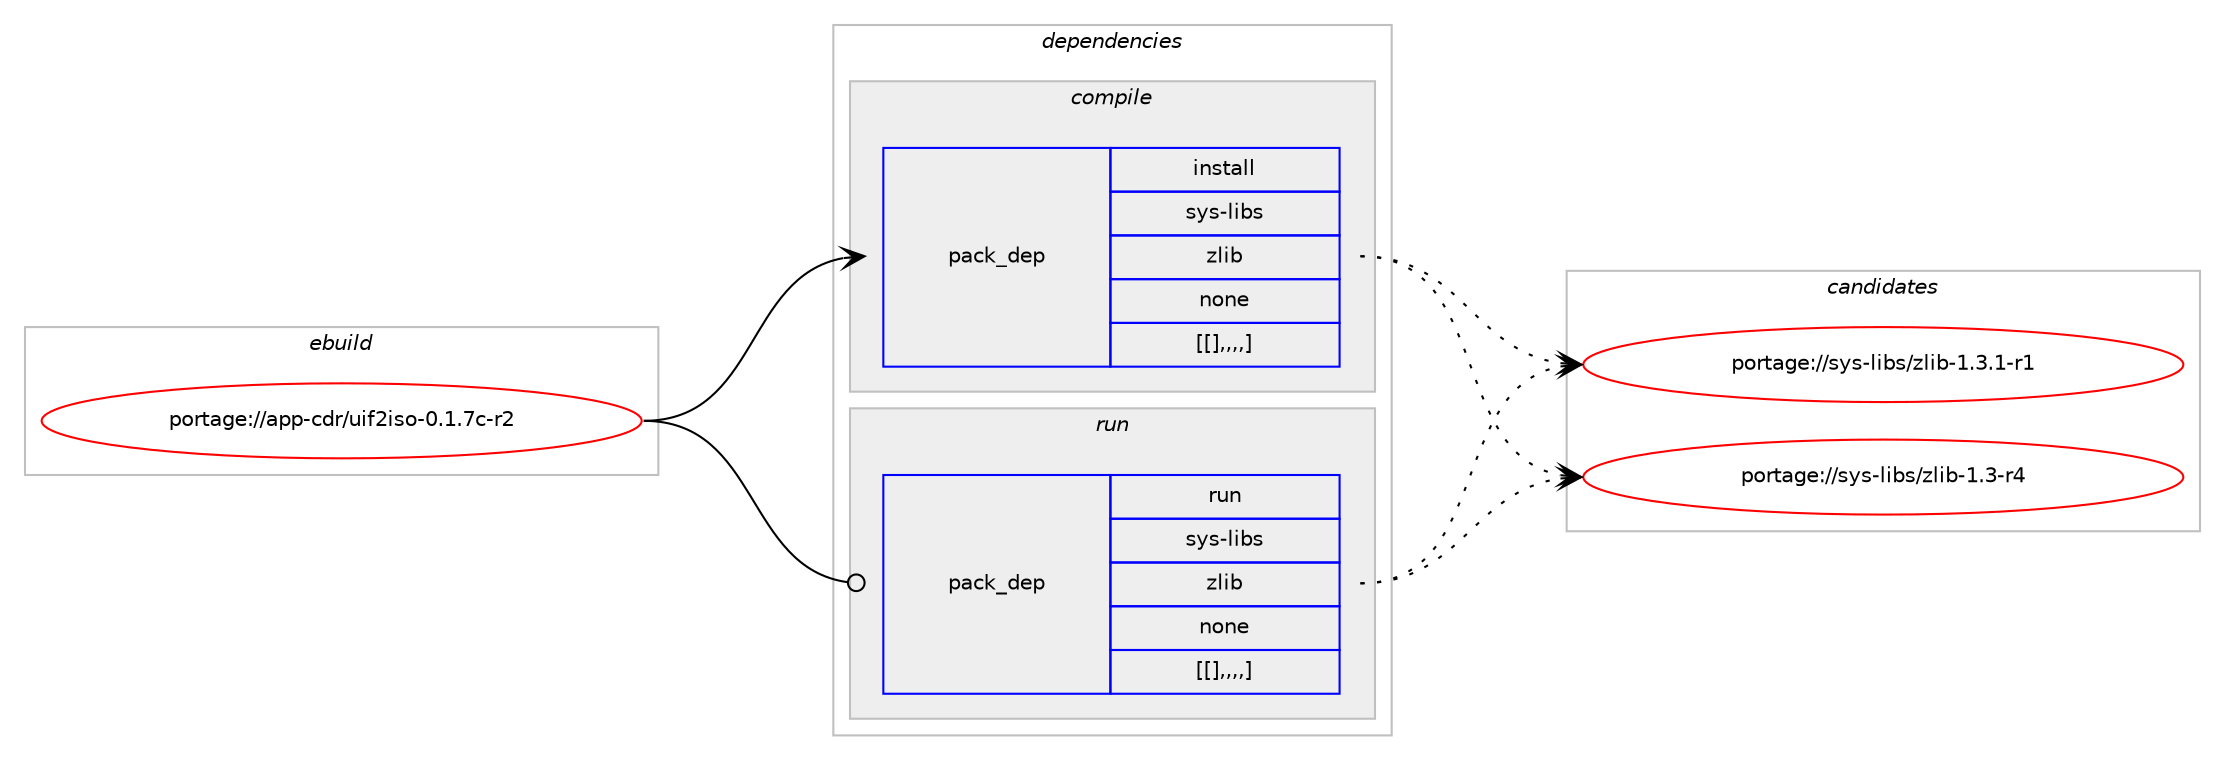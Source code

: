 digraph prolog {

# *************
# Graph options
# *************

newrank=true;
concentrate=true;
compound=true;
graph [rankdir=LR,fontname=Helvetica,fontsize=10,ranksep=1.5];#, ranksep=2.5, nodesep=0.2];
edge  [arrowhead=vee];
node  [fontname=Helvetica,fontsize=10];

# **********
# The ebuild
# **********

subgraph cluster_leftcol {
color=gray;
label=<<i>ebuild</i>>;
id [label="portage://app-cdr/uif2iso-0.1.7c-r2", color=red, width=4, href="../app-cdr/uif2iso-0.1.7c-r2.svg"];
}

# ****************
# The dependencies
# ****************

subgraph cluster_midcol {
color=gray;
label=<<i>dependencies</i>>;
subgraph cluster_compile {
fillcolor="#eeeeee";
style=filled;
label=<<i>compile</i>>;
subgraph pack8029 {
dependency11179 [label=<<TABLE BORDER="0" CELLBORDER="1" CELLSPACING="0" CELLPADDING="4" WIDTH="220"><TR><TD ROWSPAN="6" CELLPADDING="30">pack_dep</TD></TR><TR><TD WIDTH="110">install</TD></TR><TR><TD>sys-libs</TD></TR><TR><TD>zlib</TD></TR><TR><TD>none</TD></TR><TR><TD>[[],,,,]</TD></TR></TABLE>>, shape=none, color=blue];
}
id:e -> dependency11179:w [weight=20,style="solid",arrowhead="vee"];
}
subgraph cluster_compileandrun {
fillcolor="#eeeeee";
style=filled;
label=<<i>compile and run</i>>;
}
subgraph cluster_run {
fillcolor="#eeeeee";
style=filled;
label=<<i>run</i>>;
subgraph pack8030 {
dependency11180 [label=<<TABLE BORDER="0" CELLBORDER="1" CELLSPACING="0" CELLPADDING="4" WIDTH="220"><TR><TD ROWSPAN="6" CELLPADDING="30">pack_dep</TD></TR><TR><TD WIDTH="110">run</TD></TR><TR><TD>sys-libs</TD></TR><TR><TD>zlib</TD></TR><TR><TD>none</TD></TR><TR><TD>[[],,,,]</TD></TR></TABLE>>, shape=none, color=blue];
}
id:e -> dependency11180:w [weight=20,style="solid",arrowhead="odot"];
}
}

# **************
# The candidates
# **************

subgraph cluster_choices {
rank=same;
color=gray;
label=<<i>candidates</i>>;

subgraph choice8029 {
color=black;
nodesep=1;
choice115121115451081059811547122108105984549465146494511449 [label="portage://sys-libs/zlib-1.3.1-r1", color=red, width=4,href="../sys-libs/zlib-1.3.1-r1.svg"];
choice11512111545108105981154712210810598454946514511452 [label="portage://sys-libs/zlib-1.3-r4", color=red, width=4,href="../sys-libs/zlib-1.3-r4.svg"];
dependency11179:e -> choice115121115451081059811547122108105984549465146494511449:w [style=dotted,weight="100"];
dependency11179:e -> choice11512111545108105981154712210810598454946514511452:w [style=dotted,weight="100"];
}
subgraph choice8030 {
color=black;
nodesep=1;
choice115121115451081059811547122108105984549465146494511449 [label="portage://sys-libs/zlib-1.3.1-r1", color=red, width=4,href="../sys-libs/zlib-1.3.1-r1.svg"];
choice11512111545108105981154712210810598454946514511452 [label="portage://sys-libs/zlib-1.3-r4", color=red, width=4,href="../sys-libs/zlib-1.3-r4.svg"];
dependency11180:e -> choice115121115451081059811547122108105984549465146494511449:w [style=dotted,weight="100"];
dependency11180:e -> choice11512111545108105981154712210810598454946514511452:w [style=dotted,weight="100"];
}
}

}
